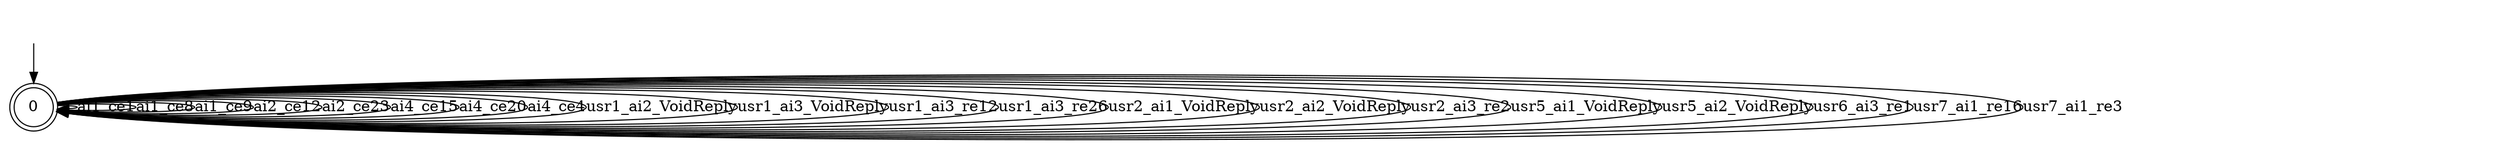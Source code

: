 digraph T {
0 [label="0", shape=doublecircle];
0 -> 0  [label="ai1_ce1"];
0 -> 0  [label="ai1_ce8"];
0 -> 0  [label="ai1_ce9"];
0 -> 0  [label="ai2_ce12"];
0 -> 0  [label="ai2_ce23"];
0 -> 0  [label="ai4_ce15"];
0 -> 0  [label="ai4_ce20"];
0 -> 0  [label="ai4_ce4"];
0 -> 0  [label="usr1_ai2_VoidReply"];
0 -> 0  [label="usr1_ai3_VoidReply"];
0 -> 0  [label="usr1_ai3_re12"];
0 -> 0  [label="usr1_ai3_re26"];
0 -> 0  [label="usr2_ai1_VoidReply"];
0 -> 0  [label="usr2_ai2_VoidReply"];
0 -> 0  [label="usr2_ai3_re2"];
0 -> 0  [label="usr5_ai1_VoidReply"];
0 -> 0  [label="usr5_ai2_VoidReply"];
0 -> 0  [label="usr6_ai3_re1"];
0 -> 0  [label="usr7_ai1_re16"];
0 -> 0  [label="usr7_ai1_re3"];
__start0 [label="", shape=none];
__start0 -> 0  [label=""];
}
